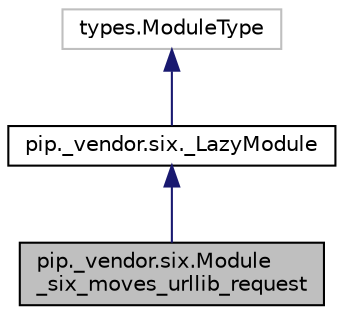 digraph "pip._vendor.six.Module_six_moves_urllib_request"
{
 // LATEX_PDF_SIZE
  edge [fontname="Helvetica",fontsize="10",labelfontname="Helvetica",labelfontsize="10"];
  node [fontname="Helvetica",fontsize="10",shape=record];
  Node1 [label="pip._vendor.six.Module\l_six_moves_urllib_request",height=0.2,width=0.4,color="black", fillcolor="grey75", style="filled", fontcolor="black",tooltip=" "];
  Node2 -> Node1 [dir="back",color="midnightblue",fontsize="10",style="solid",fontname="Helvetica"];
  Node2 [label="pip._vendor.six._LazyModule",height=0.2,width=0.4,color="black", fillcolor="white", style="filled",URL="$classpip_1_1__vendor_1_1six_1_1__LazyModule.html",tooltip=" "];
  Node3 -> Node2 [dir="back",color="midnightblue",fontsize="10",style="solid",fontname="Helvetica"];
  Node3 [label="types.ModuleType",height=0.2,width=0.4,color="grey75", fillcolor="white", style="filled",tooltip=" "];
}
